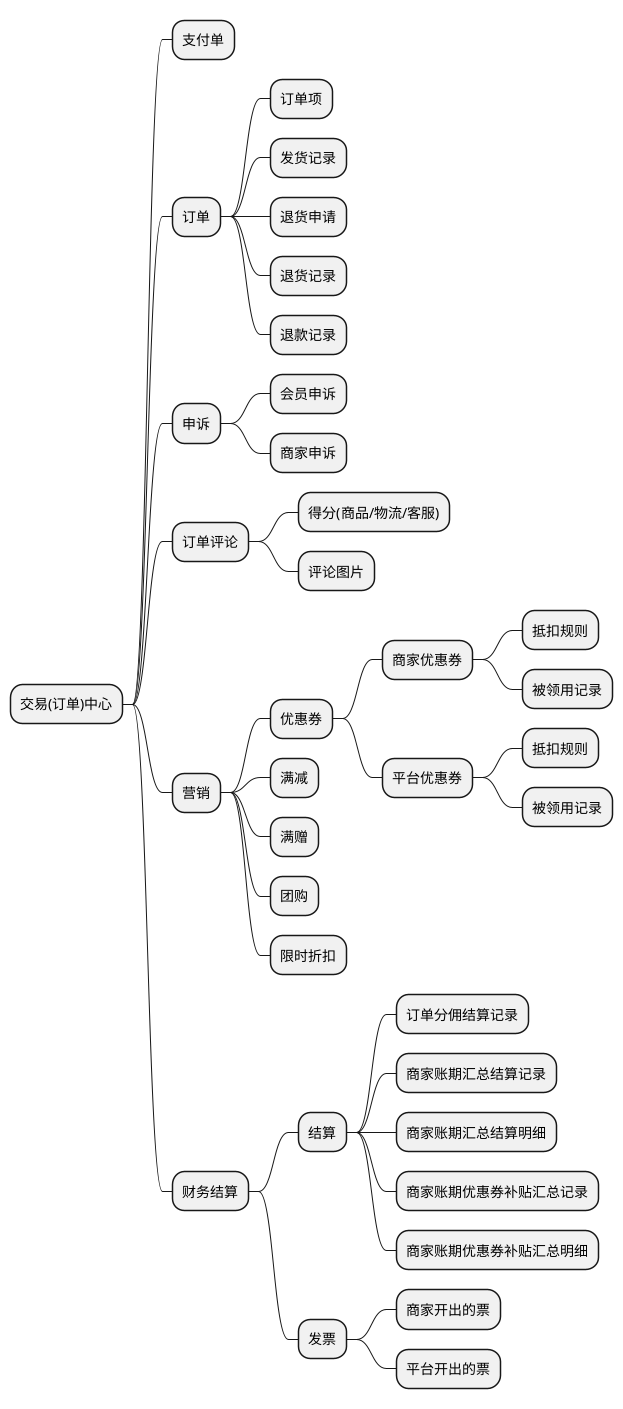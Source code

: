 @startmindmap

* 交易(订单)中心

** 支付单

** 订单

*** 订单项
*** 发货记录
*** 退货申请
*** 退货记录
*** 退款记录


** 申诉
*** 会员申诉
*** 商家申诉

** 订单评论
*** 得分(商品/物流/客服)
*** 评论图片

** 营销

*** 优惠券
**** 商家优惠券
***** 抵扣规则
***** 被领用记录
**** 平台优惠券
***** 抵扣规则
***** 被领用记录

*** 满减
*** 满赠
*** 团购
*** 限时折扣

** 财务结算

*** 结算

**** 订单分佣结算记录

**** 商家账期汇总结算记录
**** 商家账期汇总结算明细

**** 商家账期优惠券补贴汇总记录
**** 商家账期优惠券补贴汇总明细

*** 发票
**** 商家开出的票
**** 平台开出的票

@endmindmap